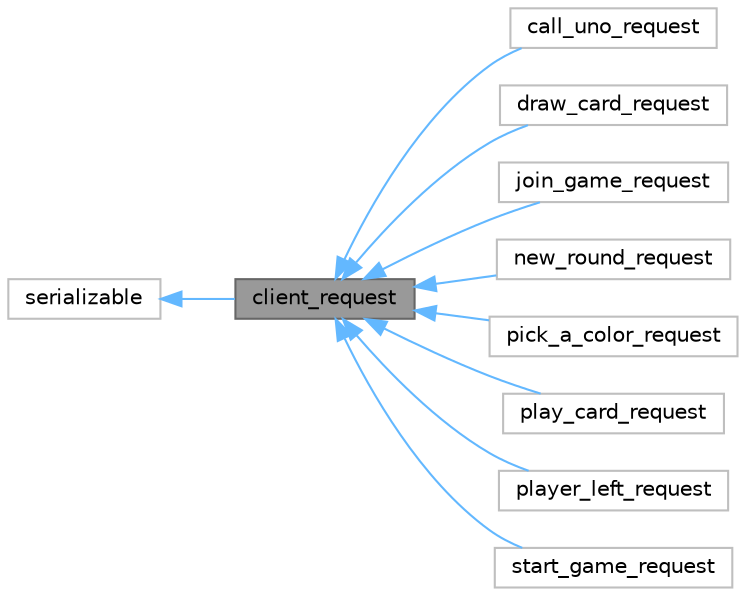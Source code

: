 digraph "client_request"
{
 // LATEX_PDF_SIZE
  bgcolor="transparent";
  edge [fontname=Helvetica,fontsize=10,labelfontname=Helvetica,labelfontsize=10];
  node [fontname=Helvetica,fontsize=10,shape=box,height=0.2,width=0.4];
  rankdir="LR";
  Node1 [id="Node000001",label="client_request",height=0.2,width=0.4,color="gray40", fillcolor="grey60", style="filled", fontcolor="black",tooltip=" "];
  Node2 -> Node1 [id="edge1_Node000001_Node000002",dir="back",color="steelblue1",style="solid",tooltip=" "];
  Node2 [id="Node000002",label="serializable",height=0.2,width=0.4,color="grey75", fillcolor="white", style="filled",URL="$classserializable.html",tooltip=" "];
  Node1 -> Node3 [id="edge2_Node000001_Node000003",dir="back",color="steelblue1",style="solid",tooltip=" "];
  Node3 [id="Node000003",label="call_uno_request",height=0.2,width=0.4,color="grey75", fillcolor="white", style="filled",URL="$classcall__uno__request.html",tooltip=" "];
  Node1 -> Node4 [id="edge3_Node000001_Node000004",dir="back",color="steelblue1",style="solid",tooltip=" "];
  Node4 [id="Node000004",label="draw_card_request",height=0.2,width=0.4,color="grey75", fillcolor="white", style="filled",URL="$classdraw__card__request.html",tooltip=" "];
  Node1 -> Node5 [id="edge4_Node000001_Node000005",dir="back",color="steelblue1",style="solid",tooltip=" "];
  Node5 [id="Node000005",label="join_game_request",height=0.2,width=0.4,color="grey75", fillcolor="white", style="filled",URL="$classjoin__game__request.html",tooltip=" "];
  Node1 -> Node6 [id="edge5_Node000001_Node000006",dir="back",color="steelblue1",style="solid",tooltip=" "];
  Node6 [id="Node000006",label="new_round_request",height=0.2,width=0.4,color="grey75", fillcolor="white", style="filled",URL="$classnew__round__request.html",tooltip=" "];
  Node1 -> Node7 [id="edge6_Node000001_Node000007",dir="back",color="steelblue1",style="solid",tooltip=" "];
  Node7 [id="Node000007",label="pick_a_color_request",height=0.2,width=0.4,color="grey75", fillcolor="white", style="filled",URL="$classpick__a__color__request.html",tooltip=" "];
  Node1 -> Node8 [id="edge7_Node000001_Node000008",dir="back",color="steelblue1",style="solid",tooltip=" "];
  Node8 [id="Node000008",label="play_card_request",height=0.2,width=0.4,color="grey75", fillcolor="white", style="filled",URL="$classplay__card__request.html",tooltip=" "];
  Node1 -> Node9 [id="edge8_Node000001_Node000009",dir="back",color="steelblue1",style="solid",tooltip=" "];
  Node9 [id="Node000009",label="player_left_request",height=0.2,width=0.4,color="grey75", fillcolor="white", style="filled",URL="$classplayer__left__request.html",tooltip=" "];
  Node1 -> Node10 [id="edge9_Node000001_Node000010",dir="back",color="steelblue1",style="solid",tooltip=" "];
  Node10 [id="Node000010",label="start_game_request",height=0.2,width=0.4,color="grey75", fillcolor="white", style="filled",URL="$classstart__game__request.html",tooltip=" "];
}
